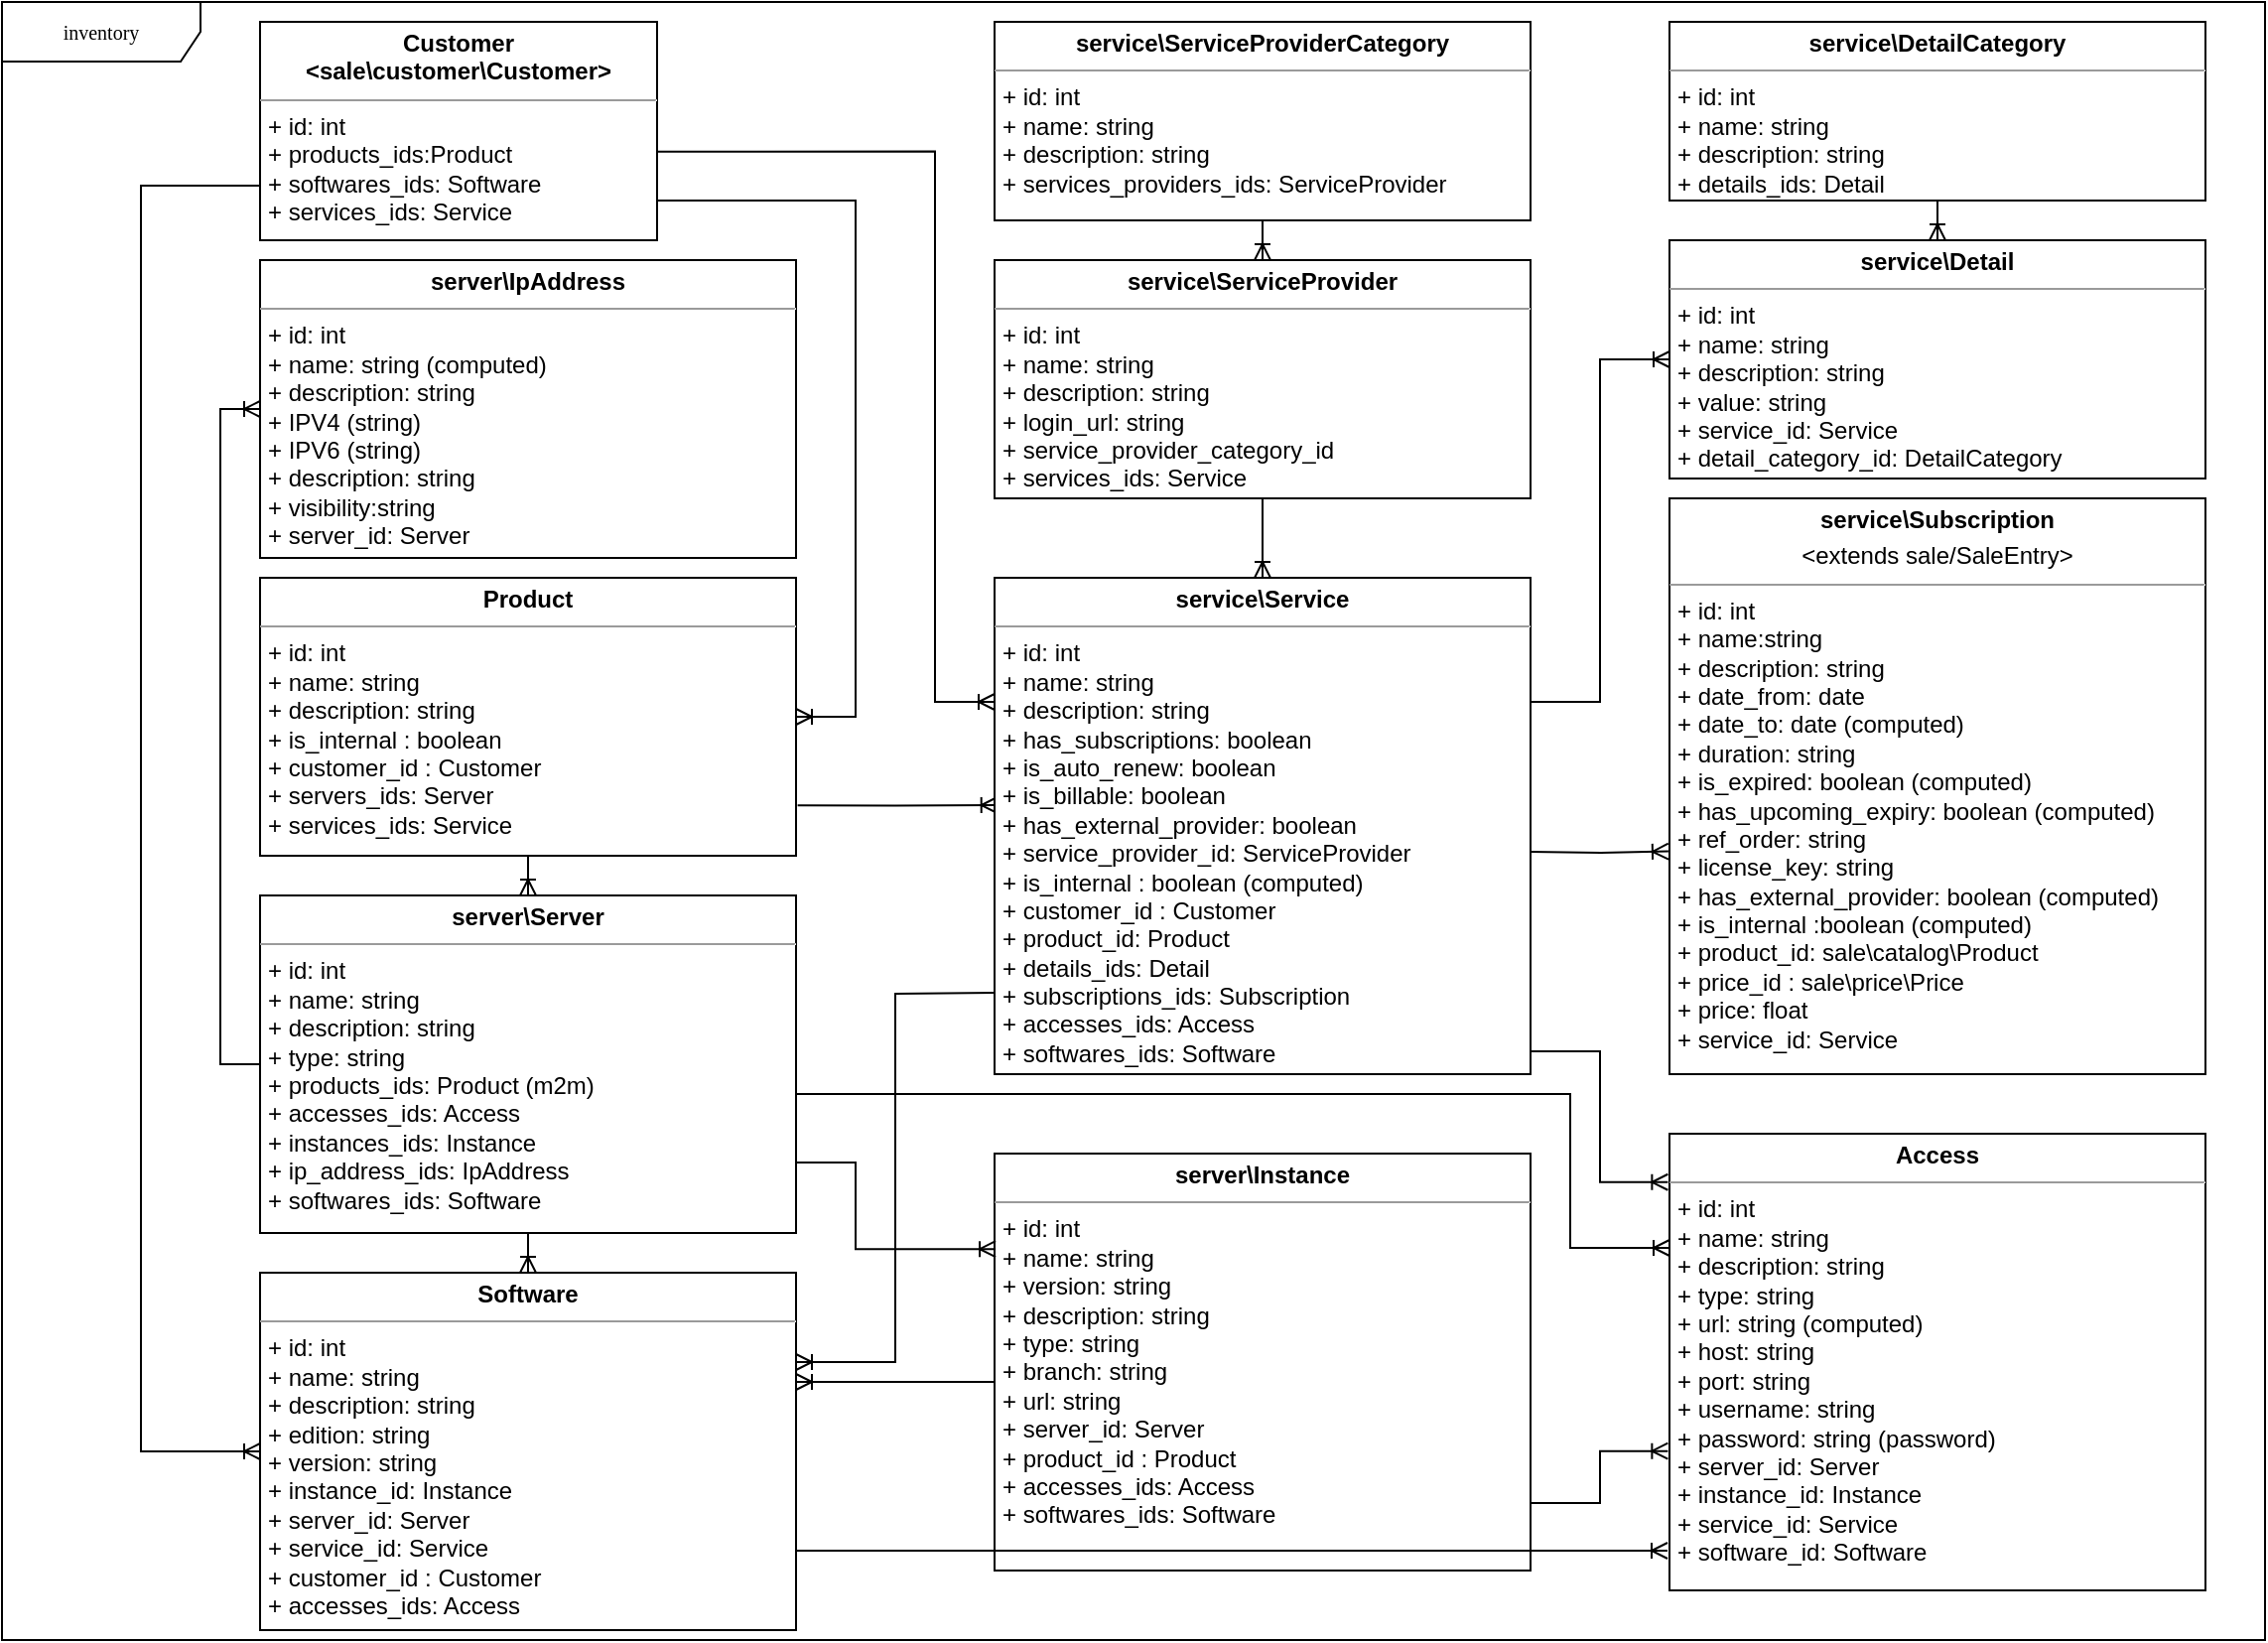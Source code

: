 <mxfile version="16.1.2" type="device"><diagram id="Smn4FJ3ih_q8uh07DKwI" name="Page-1"><mxGraphModel dx="1662" dy="857" grid="1" gridSize="10" guides="1" tooltips="1" connect="1" arrows="1" fold="1" page="1" pageScale="1" pageWidth="1169" pageHeight="827" math="0" shadow="0"><root><mxCell id="0"/><mxCell id="1" parent="0"/><mxCell id="dtsouSfNX2vag3fN1Th5-1" value="inventory" style="shape=umlFrame;whiteSpace=wrap;html=1;rounded=0;shadow=0;comic=0;labelBackgroundColor=none;strokeWidth=1;fontFamily=Verdana;fontSize=10;align=center;width=100;height=30;" parent="1" vertex="1"><mxGeometry x="10" width="1140" height="825" as="geometry"/></mxCell><mxCell id="dtsouSfNX2vag3fN1Th5-2" value="&lt;p style=&quot;margin: 0px ; margin-top: 4px ; text-align: center&quot;&gt;&lt;b&gt;Access&lt;/b&gt;&lt;/p&gt;&lt;hr size=&quot;1&quot;&gt;&lt;p style=&quot;margin: 0px ; margin-left: 4px&quot;&gt;+ id: int&lt;/p&gt;&lt;p style=&quot;margin: 0px 0px 0px 4px;&quot;&gt;+ name: string&lt;/p&gt;&lt;p style=&quot;margin: 0px 0px 0px 4px;&quot;&gt;+ description: string&lt;/p&gt;&lt;p style=&quot;margin: 0px 0px 0px 4px;&quot;&gt;&lt;span style=&quot;background-color: initial;&quot;&gt;+ type: string&lt;/span&gt;&lt;br&gt;&lt;/p&gt;&lt;p style=&quot;margin: 0px 0px 0px 4px;&quot;&gt;&lt;span style=&quot;background-color: initial;&quot;&gt;+ url: string (computed)&lt;/span&gt;&lt;/p&gt;&lt;p style=&quot;margin: 0px 0px 0px 4px;&quot;&gt;&lt;span style=&quot;background-color: initial;&quot;&gt;+ host: string&lt;/span&gt;&lt;/p&gt;&lt;p style=&quot;margin: 0px 0px 0px 4px;&quot;&gt;&lt;span style=&quot;background-color: initial;&quot;&gt;+ port: string&lt;/span&gt;&lt;/p&gt;&lt;p style=&quot;margin: 0px 0px 0px 4px;&quot;&gt;&lt;span style=&quot;background-color: initial;&quot;&gt;+ username: string&lt;/span&gt;&lt;/p&gt;&lt;p style=&quot;margin: 0px 0px 0px 4px;&quot;&gt;&lt;span style=&quot;background-color: initial;&quot;&gt;+ password: string (password)&lt;/span&gt;&lt;/p&gt;&lt;p style=&quot;margin: 0px 0px 0px 4px;&quot;&gt;&lt;span style=&quot;background-color: initial;&quot;&gt;+ server_id: Server&lt;/span&gt;&lt;/p&gt;&lt;p style=&quot;margin: 0px 0px 0px 4px;&quot;&gt;&lt;span style=&quot;background-color: initial;&quot;&gt;+ instance_id: Instance&lt;/span&gt;&lt;/p&gt;&lt;p style=&quot;margin: 0px 0px 0px 4px;&quot;&gt;&lt;span style=&quot;background-color: initial;&quot;&gt;+ service_id: Service&lt;/span&gt;&lt;/p&gt;&lt;p style=&quot;margin: 0px 0px 0px 4px;&quot;&gt;&lt;span style=&quot;background-color: initial;&quot;&gt;+ software_id: Software&lt;/span&gt;&lt;/p&gt;" style="verticalAlign=top;align=left;overflow=fill;fontSize=12;fontFamily=Helvetica;html=1;rounded=0;shadow=0;comic=0;labelBackgroundColor=none;strokeWidth=1" parent="1" vertex="1"><mxGeometry x="850" y="570" width="270" height="230" as="geometry"/></mxCell><mxCell id="dtsouSfNX2vag3fN1Th5-13" style="edgeStyle=orthogonalEdgeStyle;rounded=0;orthogonalLoop=1;jettySize=auto;html=1;entryX=0.005;entryY=0.458;entryDx=0;entryDy=0;endArrow=ERoneToMany;endFill=0;exitX=1.003;exitY=0.819;exitDx=0;exitDy=0;exitPerimeter=0;entryPerimeter=0;" parent="1" source="dtsouSfNX2vag3fN1Th5-3" target="dtsouSfNX2vag3fN1Th5-10" edge="1"><mxGeometry relative="1" as="geometry"/></mxCell><mxCell id="dtsouSfNX2vag3fN1Th5-14" style="edgeStyle=orthogonalEdgeStyle;rounded=0;orthogonalLoop=1;jettySize=auto;html=1;endArrow=ERoneToMany;endFill=0;" parent="1" source="dtsouSfNX2vag3fN1Th5-3" target="dtsouSfNX2vag3fN1Th5-6" edge="1"><mxGeometry relative="1" as="geometry"/></mxCell><mxCell id="dtsouSfNX2vag3fN1Th5-3" value="&lt;p style=&quot;margin: 0px ; margin-top: 4px ; text-align: center&quot;&gt;&lt;b&gt;Product&lt;/b&gt;&lt;/p&gt;&lt;hr size=&quot;1&quot;&gt;&lt;p style=&quot;margin: 0px ; margin-left: 4px&quot;&gt;+ id: int&lt;/p&gt;&lt;p style=&quot;margin: 0px 0px 0px 4px;&quot;&gt;+ name: string&lt;/p&gt;&lt;p style=&quot;margin: 0px 0px 0px 4px;&quot;&gt;+ description: string&lt;/p&gt;&lt;p style=&quot;margin: 0px 0px 0px 4px;&quot;&gt;+ is_internal : boolean&lt;br&gt;&lt;/p&gt;&lt;p style=&quot;margin: 0px 0px 0px 4px;&quot;&gt;+ customer_id : Customer&lt;br&gt;&lt;/p&gt;&lt;p style=&quot;margin: 0px 0px 0px 4px;&quot;&gt;&lt;span style=&quot;background-color: initial;&quot;&gt;+ servers_ids: Server&lt;/span&gt;&lt;/p&gt;&lt;p style=&quot;margin: 0px 0px 0px 4px;&quot;&gt;&lt;span style=&quot;background-color: initial;&quot;&gt;+ services_ids: Service&lt;/span&gt;&lt;/p&gt;&lt;p style=&quot;margin: 0px 0px 0px 4px;&quot;&gt;&lt;br&gt;&lt;/p&gt;&lt;p style=&quot;margin: 0px 0px 0px 4px;&quot;&gt;&lt;br&gt;&lt;/p&gt;&lt;p style=&quot;margin: 0px 0px 0px 4px;&quot;&gt;&lt;br&gt;&lt;/p&gt;&lt;p style=&quot;margin: 0px 0px 0px 4px;&quot;&gt;&lt;br&gt;&lt;/p&gt;&lt;p style=&quot;margin: 0px 0px 0px 4px;&quot;&gt;&lt;br&gt;&lt;/p&gt;&lt;p style=&quot;margin: 0px 0px 0px 4px;&quot;&gt;&lt;br&gt;&lt;/p&gt;&lt;p style=&quot;margin: 0px 0px 0px 4px;&quot;&gt;&lt;br&gt;&lt;/p&gt;&lt;p style=&quot;margin: 0px 0px 0px 4px;&quot;&gt;&lt;br&gt;&lt;/p&gt;" style="verticalAlign=top;align=left;overflow=fill;fontSize=12;fontFamily=Helvetica;html=1;rounded=0;shadow=0;comic=0;labelBackgroundColor=none;strokeWidth=1" parent="1" vertex="1"><mxGeometry x="140" y="290" width="270" height="140" as="geometry"/></mxCell><mxCell id="dtsouSfNX2vag3fN1Th5-17" style="edgeStyle=orthogonalEdgeStyle;rounded=0;orthogonalLoop=1;jettySize=auto;html=1;endArrow=ERoneToMany;endFill=0;" parent="1" source="dtsouSfNX2vag3fN1Th5-4" target="dtsouSfNX2vag3fN1Th5-7" edge="1"><mxGeometry relative="1" as="geometry"><Array as="points"><mxPoint x="450" y="695"/><mxPoint x="450" y="695"/></Array></mxGeometry></mxCell><mxCell id="dtsouSfNX2vag3fN1Th5-18" style="edgeStyle=orthogonalEdgeStyle;rounded=0;orthogonalLoop=1;jettySize=auto;html=1;endArrow=ERoneToMany;endFill=0;exitX=0.998;exitY=0.838;exitDx=0;exitDy=0;exitPerimeter=0;entryX=-0.003;entryY=0.695;entryDx=0;entryDy=0;entryPerimeter=0;" parent="1" source="dtsouSfNX2vag3fN1Th5-4" target="dtsouSfNX2vag3fN1Th5-2" edge="1"><mxGeometry relative="1" as="geometry"><mxPoint x="850" y="670" as="targetPoint"/></mxGeometry></mxCell><mxCell id="dtsouSfNX2vag3fN1Th5-4" value="&lt;p style=&quot;margin: 0px ; margin-top: 4px ; text-align: center&quot;&gt;&lt;b&gt;server\Instance&lt;/b&gt;&lt;/p&gt;&lt;hr size=&quot;1&quot;&gt;&lt;p style=&quot;margin: 0px ; margin-left: 4px&quot;&gt;+ id: int&lt;/p&gt;&lt;p style=&quot;margin: 0px 0px 0px 4px&quot;&gt;+ name: string&lt;/p&gt;&lt;p style=&quot;margin: 0px 0px 0px 4px&quot;&gt;+ version: string&lt;/p&gt;&lt;p style=&quot;margin: 0px 0px 0px 4px&quot;&gt;+ description: string&lt;/p&gt;&lt;p style=&quot;margin: 0px 0px 0px 4px&quot;&gt;+ type: string&lt;/p&gt;&lt;p style=&quot;margin: 0px 0px 0px 4px&quot;&gt;+ branch: string&lt;/p&gt;&lt;p style=&quot;margin: 0px 0px 0px 4px&quot;&gt;+ url: string&lt;/p&gt;&lt;p style=&quot;margin: 0px 0px 0px 4px&quot;&gt;+ server_id: Server&lt;br&gt;&lt;/p&gt;&lt;p style=&quot;margin: 0px 0px 0px 4px&quot;&gt;+ product_id : Product&lt;/p&gt;&lt;p style=&quot;margin: 0px 0px 0px 4px&quot;&gt;&lt;span&gt;+ accesses_ids: Access&lt;/span&gt;&lt;/p&gt;&lt;p style=&quot;margin: 0px 0px 0px 4px&quot;&gt;+ softwares_ids: Software&lt;/p&gt;&lt;p style=&quot;margin: 0px 0px 0px 4px&quot;&gt;&lt;br&gt;&lt;/p&gt;&lt;p style=&quot;margin: 0px 0px 0px 4px&quot;&gt;&lt;br&gt;&lt;/p&gt;&lt;p style=&quot;margin: 0px 0px 0px 4px&quot;&gt;&lt;br&gt;&lt;/p&gt;&lt;p style=&quot;margin: 0px 0px 0px 4px&quot;&gt;&lt;br&gt;&lt;/p&gt;&lt;p style=&quot;margin: 0px 0px 0px 4px&quot;&gt;&lt;br&gt;&lt;/p&gt;&lt;p style=&quot;margin: 0px 0px 0px 4px&quot;&gt;&lt;br&gt;&lt;/p&gt;&lt;p style=&quot;margin: 0px 0px 0px 4px&quot;&gt;&lt;br&gt;&lt;/p&gt;" style="verticalAlign=top;align=left;overflow=fill;fontSize=12;fontFamily=Helvetica;html=1;rounded=0;shadow=0;comic=0;labelBackgroundColor=none;strokeWidth=1" parent="1" vertex="1"><mxGeometry x="510" y="580" width="270" height="210" as="geometry"/></mxCell><mxCell id="dtsouSfNX2vag3fN1Th5-5" value="&lt;p style=&quot;margin: 0px ; margin-top: 4px ; text-align: center&quot;&gt;&lt;b&gt;server\IpAddress&lt;/b&gt;&lt;/p&gt;&lt;hr size=&quot;1&quot;&gt;&lt;p style=&quot;margin: 0px ; margin-left: 4px&quot;&gt;+ id: int&lt;/p&gt;&lt;p style=&quot;margin: 0px 0px 0px 4px&quot;&gt;+ name: string (computed)&lt;/p&gt;&lt;p style=&quot;margin: 0px 0px 0px 4px&quot;&gt;+ description: string&lt;/p&gt;&lt;p style=&quot;margin: 0px 0px 0px 4px&quot;&gt;+ IPV4 (string)&lt;/p&gt;&lt;p style=&quot;margin: 0px 0px 0px 4px&quot;&gt;+ IPV6 (string)&lt;/p&gt;&lt;p style=&quot;margin: 0px 0px 0px 4px&quot;&gt;+ description: string&lt;/p&gt;&lt;p style=&quot;margin: 0px 0px 0px 4px&quot;&gt;+ visibility:string&lt;/p&gt;&lt;p style=&quot;margin: 0px 0px 0px 4px&quot;&gt;+ server_id: Server&lt;/p&gt;&lt;p style=&quot;margin: 0px 0px 0px 4px&quot;&gt;&lt;br&gt;&lt;/p&gt;&lt;p style=&quot;margin: 0px 0px 0px 4px&quot;&gt;&lt;br&gt;&lt;/p&gt;&lt;p style=&quot;margin: 0px 0px 0px 4px&quot;&gt;&lt;br&gt;&lt;/p&gt;&lt;p style=&quot;margin: 0px 0px 0px 4px&quot;&gt;&lt;br&gt;&lt;/p&gt;&lt;p style=&quot;margin: 0px 0px 0px 4px&quot;&gt;&lt;br&gt;&lt;/p&gt;&lt;p style=&quot;margin: 0px 0px 0px 4px&quot;&gt;&lt;br&gt;&lt;/p&gt;" style="verticalAlign=top;align=left;overflow=fill;fontSize=12;fontFamily=Helvetica;html=1;rounded=0;shadow=0;comic=0;labelBackgroundColor=none;strokeWidth=1" parent="1" vertex="1"><mxGeometry x="140" y="130" width="270" height="150" as="geometry"/></mxCell><mxCell id="dtsouSfNX2vag3fN1Th5-15" style="edgeStyle=orthogonalEdgeStyle;rounded=0;orthogonalLoop=1;jettySize=auto;html=1;entryX=0.5;entryY=0;entryDx=0;entryDy=0;endArrow=ERoneToMany;endFill=0;strokeColor=#000000;" parent="1" source="dtsouSfNX2vag3fN1Th5-6" target="dtsouSfNX2vag3fN1Th5-7" edge="1"><mxGeometry relative="1" as="geometry"/></mxCell><mxCell id="dtsouSfNX2vag3fN1Th5-16" style="edgeStyle=orthogonalEdgeStyle;rounded=0;orthogonalLoop=1;jettySize=auto;html=1;entryX=0.002;entryY=0.229;entryDx=0;entryDy=0;endArrow=ERoneToMany;endFill=0;exitX=1.001;exitY=0.791;exitDx=0;exitDy=0;strokeColor=#000000;exitPerimeter=0;entryPerimeter=0;" parent="1" source="dtsouSfNX2vag3fN1Th5-6" target="dtsouSfNX2vag3fN1Th5-4" edge="1"><mxGeometry relative="1" as="geometry"><Array as="points"><mxPoint x="440" y="585"/><mxPoint x="440" y="628"/></Array></mxGeometry></mxCell><mxCell id="dtsouSfNX2vag3fN1Th5-6" value="&lt;p style=&quot;margin: 0px ; margin-top: 4px ; text-align: center&quot;&gt;&lt;b&gt;server\Server&lt;/b&gt;&lt;/p&gt;&lt;hr size=&quot;1&quot;&gt;&lt;p style=&quot;margin: 0px ; margin-left: 4px&quot;&gt;+ id: int&lt;/p&gt;&lt;p style=&quot;margin: 0px 0px 0px 4px&quot;&gt;+ name: string&amp;nbsp;&lt;/p&gt;&lt;p style=&quot;margin: 0px 0px 0px 4px&quot;&gt;+ description: string&lt;/p&gt;&lt;p style=&quot;margin: 0px 0px 0px 4px&quot;&gt;+ type: string&lt;/p&gt;&lt;p style=&quot;margin: 0px 0px 0px 4px&quot;&gt;+ products_ids: Product (m2m)&lt;br&gt;&lt;/p&gt;&lt;p style=&quot;margin: 0px 0px 0px 4px&quot;&gt;+ accesses_ids: Access&lt;/p&gt;&lt;p style=&quot;margin: 0px 0px 0px 4px&quot;&gt;+ instances_ids: Instance&lt;/p&gt;&lt;p style=&quot;margin: 0px 0px 0px 4px&quot;&gt;&lt;span&gt;+ ip_address_ids: IpAddress&lt;/span&gt;&lt;br&gt;&lt;/p&gt;&lt;p style=&quot;margin: 0px 0px 0px 4px&quot;&gt;+ softwares_ids: Software&lt;/p&gt;&lt;p style=&quot;margin: 0px 0px 0px 4px&quot;&gt;&lt;br&gt;&lt;/p&gt;&lt;p style=&quot;margin: 0px 0px 0px 4px&quot;&gt;&lt;br&gt;&lt;/p&gt;&lt;p style=&quot;margin: 0px 0px 0px 4px&quot;&gt;&lt;br&gt;&lt;/p&gt;&lt;p style=&quot;margin: 0px 0px 0px 4px&quot;&gt;&lt;br&gt;&lt;/p&gt;&lt;p style=&quot;margin: 0px 0px 0px 4px&quot;&gt;&lt;br&gt;&lt;/p&gt;&lt;p style=&quot;margin: 0px 0px 0px 4px&quot;&gt;&lt;br&gt;&lt;/p&gt;&lt;p style=&quot;margin: 0px 0px 0px 4px&quot;&gt;&lt;br&gt;&lt;/p&gt;" style="verticalAlign=top;align=left;overflow=fill;fontSize=12;fontFamily=Helvetica;html=1;rounded=0;shadow=0;comic=0;labelBackgroundColor=none;strokeWidth=1" parent="1" vertex="1"><mxGeometry x="140" y="450" width="270" height="170" as="geometry"/></mxCell><mxCell id="dtsouSfNX2vag3fN1Th5-7" value="&lt;p style=&quot;margin: 0px ; margin-top: 4px ; text-align: center&quot;&gt;&lt;b&gt;Software&lt;/b&gt;&lt;/p&gt;&lt;hr size=&quot;1&quot;&gt;&lt;p style=&quot;margin: 0px ; margin-left: 4px&quot;&gt;+ id: int&lt;/p&gt;&lt;p style=&quot;margin: 0px 0px 0px 4px&quot;&gt;+ name: string&amp;nbsp;&lt;/p&gt;&lt;p style=&quot;margin: 0px 0px 0px 4px&quot;&gt;+ description: string&lt;/p&gt;&lt;p style=&quot;margin: 0px 0px 0px 4px&quot;&gt;+ edition: string&lt;/p&gt;&lt;p style=&quot;margin: 0px 0px 0px 4px&quot;&gt;+ version: string&lt;/p&gt;&lt;p style=&quot;margin: 0px 0px 0px 4px&quot;&gt;+ instance_id: Instance&lt;/p&gt;&lt;p style=&quot;margin: 0px 0px 0px 4px&quot;&gt;+ server_id: Server&lt;/p&gt;&lt;p style=&quot;margin: 0px 0px 0px 4px&quot;&gt;&lt;span style=&quot;background-color: initial;&quot;&gt;+ service_id: Service&lt;/span&gt;&lt;br&gt;&lt;/p&gt;&lt;p style=&quot;margin: 0px 0px 0px 4px&quot;&gt;+ customer_id : Customer&lt;span&gt;&lt;br&gt;&lt;/span&gt;&lt;/p&gt;&lt;p style=&quot;margin: 0px 0px 0px 4px&quot;&gt;+ accesses_ids: Access&lt;br&gt;&lt;/p&gt;&lt;p style=&quot;margin: 0px 0px 0px 4px&quot;&gt;&lt;br&gt;&lt;/p&gt;&lt;p style=&quot;margin: 0px 0px 0px 4px&quot;&gt;&lt;br&gt;&lt;/p&gt;&lt;p style=&quot;margin: 0px 0px 0px 4px&quot;&gt;&lt;br&gt;&lt;/p&gt;&lt;p style=&quot;margin: 0px 0px 0px 4px&quot;&gt;&lt;br&gt;&lt;/p&gt;" style="verticalAlign=top;align=left;overflow=fill;fontSize=12;fontFamily=Helvetica;html=1;rounded=0;shadow=0;comic=0;labelBackgroundColor=none;strokeWidth=1" parent="1" vertex="1"><mxGeometry x="140" y="640" width="270" height="180" as="geometry"/></mxCell><mxCell id="dtsouSfNX2vag3fN1Th5-8" value="&lt;p style=&quot;margin: 0px ; margin-top: 4px ; text-align: center&quot;&gt;&lt;b&gt;service\Detail&lt;/b&gt;&lt;/p&gt;&lt;hr size=&quot;1&quot;&gt;&lt;p style=&quot;margin: 0px ; margin-left: 4px&quot;&gt;+ id: int&lt;/p&gt;&lt;p style=&quot;margin: 0px 0px 0px 4px;&quot;&gt;+ name: string&amp;nbsp;&lt;/p&gt;&lt;p style=&quot;margin: 0px 0px 0px 4px;&quot;&gt;+ description: string&lt;/p&gt;&lt;p style=&quot;margin: 0px 0px 0px 4px;&quot;&gt;+ value: string&lt;/p&gt;&lt;p style=&quot;margin: 0px 0px 0px 4px;&quot;&gt;+ service_id: Service&lt;/p&gt;&lt;p style=&quot;margin: 0px 0px 0px 4px;&quot;&gt;+ detail_category_id: DetailCategory&lt;/p&gt;&lt;p style=&quot;margin: 0px 0px 0px 4px;&quot;&gt;&lt;br&gt;&lt;/p&gt;&lt;p style=&quot;margin: 0px 0px 0px 4px;&quot;&gt;&lt;br&gt;&lt;/p&gt;&lt;p style=&quot;margin: 0px 0px 0px 4px;&quot;&gt;&lt;br&gt;&lt;/p&gt;&lt;p style=&quot;margin: 0px 0px 0px 4px;&quot;&gt;&lt;br&gt;&lt;/p&gt;&lt;p style=&quot;margin: 0px 0px 0px 4px;&quot;&gt;&lt;br&gt;&lt;/p&gt;&lt;p style=&quot;margin: 0px 0px 0px 4px;&quot;&gt;&lt;br&gt;&lt;/p&gt;&lt;p style=&quot;margin: 0px 0px 0px 4px;&quot;&gt;&lt;br&gt;&lt;/p&gt;&lt;p style=&quot;margin: 0px 0px 0px 4px;&quot;&gt;&lt;br&gt;&lt;/p&gt;" style="verticalAlign=top;align=left;overflow=fill;fontSize=12;fontFamily=Helvetica;html=1;rounded=0;shadow=0;comic=0;labelBackgroundColor=none;strokeWidth=1" parent="1" vertex="1"><mxGeometry x="850" y="120" width="270" height="120" as="geometry"/></mxCell><mxCell id="dtsouSfNX2vag3fN1Th5-22" style="edgeStyle=orthogonalEdgeStyle;rounded=0;orthogonalLoop=1;jettySize=auto;html=1;entryX=0.5;entryY=0;entryDx=0;entryDy=0;endArrow=ERoneToMany;endFill=0;" parent="1" source="dtsouSfNX2vag3fN1Th5-9" target="dtsouSfNX2vag3fN1Th5-8" edge="1"><mxGeometry relative="1" as="geometry"/></mxCell><mxCell id="dtsouSfNX2vag3fN1Th5-9" value="&lt;p style=&quot;margin: 0px ; margin-top: 4px ; text-align: center&quot;&gt;&lt;b&gt;service\DetailCategory&lt;/b&gt;&lt;/p&gt;&lt;hr size=&quot;1&quot;&gt;&lt;p style=&quot;margin: 0px ; margin-left: 4px&quot;&gt;+ id: int&lt;/p&gt;&lt;p style=&quot;margin: 0px 0px 0px 4px;&quot;&gt;+ name: string&amp;nbsp;&lt;/p&gt;&lt;p style=&quot;margin: 0px 0px 0px 4px;&quot;&gt;+ description: string&lt;/p&gt;&lt;p style=&quot;margin: 0px 0px 0px 4px;&quot;&gt;+ details_ids: Detail&lt;/p&gt;&lt;p style=&quot;margin: 0px 0px 0px 4px;&quot;&gt;&lt;br&gt;&lt;/p&gt;&lt;p style=&quot;margin: 0px 0px 0px 4px;&quot;&gt;&lt;br&gt;&lt;/p&gt;&lt;p style=&quot;margin: 0px 0px 0px 4px;&quot;&gt;&lt;br&gt;&lt;/p&gt;&lt;p style=&quot;margin: 0px 0px 0px 4px;&quot;&gt;&lt;br&gt;&lt;/p&gt;&lt;p style=&quot;margin: 0px 0px 0px 4px;&quot;&gt;&lt;br&gt;&lt;/p&gt;&lt;p style=&quot;margin: 0px 0px 0px 4px;&quot;&gt;&lt;br&gt;&lt;/p&gt;&lt;p style=&quot;margin: 0px 0px 0px 4px;&quot;&gt;&lt;br&gt;&lt;/p&gt;&lt;p style=&quot;margin: 0px 0px 0px 4px;&quot;&gt;&lt;br&gt;&lt;/p&gt;" style="verticalAlign=top;align=left;overflow=fill;fontSize=12;fontFamily=Helvetica;html=1;rounded=0;shadow=0;comic=0;labelBackgroundColor=none;strokeWidth=1" parent="1" vertex="1"><mxGeometry x="850" y="10" width="270" height="90" as="geometry"/></mxCell><mxCell id="dtsouSfNX2vag3fN1Th5-19" style="edgeStyle=orthogonalEdgeStyle;rounded=0;orthogonalLoop=1;jettySize=auto;html=1;entryX=-0.003;entryY=0.106;entryDx=0;entryDy=0;endArrow=ERoneToMany;endFill=0;strokeColor=#000000;exitX=0.996;exitY=0.954;exitDx=0;exitDy=0;exitPerimeter=0;entryPerimeter=0;" parent="1" source="dtsouSfNX2vag3fN1Th5-10" target="dtsouSfNX2vag3fN1Th5-2" edge="1"><mxGeometry relative="1" as="geometry"><mxPoint x="740" y="500" as="sourcePoint"/></mxGeometry></mxCell><mxCell id="dtsouSfNX2vag3fN1Th5-21" style="edgeStyle=orthogonalEdgeStyle;rounded=0;orthogonalLoop=1;jettySize=auto;html=1;entryX=0;entryY=0.5;entryDx=0;entryDy=0;endArrow=ERoneToMany;endFill=0;exitX=1;exitY=0.25;exitDx=0;exitDy=0;strokeColor=#000000;" parent="1" source="dtsouSfNX2vag3fN1Th5-10" target="dtsouSfNX2vag3fN1Th5-8" edge="1"><mxGeometry relative="1" as="geometry"/></mxCell><mxCell id="dtsouSfNX2vag3fN1Th5-10" value="&lt;p style=&quot;margin: 0px ; margin-top: 4px ; text-align: center&quot;&gt;&lt;b&gt;service\Service&lt;/b&gt;&lt;/p&gt;&lt;hr size=&quot;1&quot;&gt;&lt;p style=&quot;margin: 0px ; margin-left: 4px&quot;&gt;+ id: int&lt;/p&gt;&lt;p style=&quot;margin: 0px 0px 0px 4px&quot;&gt;+ name: string&amp;nbsp;&lt;/p&gt;&lt;p style=&quot;margin: 0px 0px 0px 4px&quot;&gt;+ description: string&lt;/p&gt;&lt;p style=&quot;margin: 0px 0px 0px 4px&quot;&gt;+ has_subscriptions: boolean&lt;/p&gt;&lt;p style=&quot;margin: 0px 0px 0px 4px&quot;&gt;+ is_auto_renew: boolean&lt;/p&gt;&lt;p style=&quot;border-color: var(--border-color); margin: 0px 0px 0px 4px;&quot;&gt;+ is_billable: boolean&lt;/p&gt;&lt;p style=&quot;border-color: var(--border-color); margin: 0px 0px 0px 4px;&quot;&gt;&lt;span style=&quot;background-color: initial;&quot;&gt;+ has_external_provider: boolean&lt;/span&gt;&lt;br&gt;&lt;/p&gt;&lt;p style=&quot;border-color: var(--border-color); margin: 0px 0px 0px 4px;&quot;&gt;+ service_provider_id: ServiceProvider&lt;span style=&quot;background-color: initial;&quot;&gt;&lt;br&gt;&lt;/span&gt;&lt;/p&gt;&lt;p style=&quot;border-color: var(--border-color); margin: 0px 0px 0px 4px;&quot;&gt;+ is_internal : boolean (computed)&lt;span style=&quot;background-color: initial;&quot;&gt;&lt;br&gt;&lt;/span&gt;&lt;/p&gt;&lt;p style=&quot;border-color: var(--border-color); margin: 0px 0px 0px 4px;&quot;&gt;+ customer_id : Customer&lt;br&gt;&lt;/p&gt;&lt;p style=&quot;border-color: var(--border-color); margin: 0px 0px 0px 4px;&quot;&gt;&lt;span style=&quot;background-color: initial;&quot;&gt;+ product_id: Product&lt;/span&gt;&lt;br&gt;&lt;/p&gt;&lt;p style=&quot;border-color: var(--border-color); margin: 0px 0px 0px 4px;&quot;&gt;+ details_ids: Detail&lt;br style=&quot;border-color: var(--border-color);&quot;&gt;&lt;/p&gt;&lt;p style=&quot;border-color: var(--border-color); margin: 0px 0px 0px 4px;&quot;&gt;+ subscriptions_ids: Subscription&lt;br style=&quot;border-color: var(--border-color);&quot;&gt;&lt;/p&gt;&lt;p style=&quot;margin: 0px 0px 0px 4px&quot;&gt;+ accesses_ids: Access&lt;/p&gt;&lt;p style=&quot;margin: 0px 0px 0px 4px&quot;&gt;+ softwares_ids: Software&lt;br&gt;&lt;/p&gt;" style="verticalAlign=top;align=left;overflow=fill;fontSize=12;fontFamily=Helvetica;html=1;rounded=0;shadow=0;comic=0;labelBackgroundColor=none;strokeWidth=1" parent="1" vertex="1"><mxGeometry x="510" y="290" width="270" height="250" as="geometry"/></mxCell><mxCell id="dtsouSfNX2vag3fN1Th5-24" style="edgeStyle=orthogonalEdgeStyle;rounded=0;orthogonalLoop=1;jettySize=auto;html=1;entryX=0.5;entryY=0;entryDx=0;entryDy=0;endArrow=ERoneToMany;endFill=0;" parent="1" source="dtsouSfNX2vag3fN1Th5-11" target="dtsouSfNX2vag3fN1Th5-10" edge="1"><mxGeometry relative="1" as="geometry"/></mxCell><mxCell id="dtsouSfNX2vag3fN1Th5-11" value="&lt;p style=&quot;margin: 0px ; margin-top: 4px ; text-align: center&quot;&gt;&lt;b&gt;service\ServiceProvider&lt;/b&gt;&lt;/p&gt;&lt;hr size=&quot;1&quot;&gt;&lt;p style=&quot;margin: 0px ; margin-left: 4px&quot;&gt;+ id: int&lt;/p&gt;&lt;p style=&quot;margin: 0px 0px 0px 4px;&quot;&gt;+ name: string&amp;nbsp;&lt;/p&gt;&lt;p style=&quot;margin: 0px 0px 0px 4px;&quot;&gt;+ description: string&lt;/p&gt;&lt;p style=&quot;margin: 0px 0px 0px 4px;&quot;&gt;+ login_url: string&lt;/p&gt;&lt;p style=&quot;margin: 0px 0px 0px 4px;&quot;&gt;+ service_provider_category_id&lt;br&gt;&lt;/p&gt;&lt;p style=&quot;margin: 0px 0px 0px 4px;&quot;&gt;+ services_ids: Service&lt;/p&gt;&lt;p style=&quot;margin: 0px 0px 0px 4px;&quot;&gt;&lt;br&gt;&lt;/p&gt;&lt;p style=&quot;margin: 0px 0px 0px 4px;&quot;&gt;&lt;br&gt;&lt;/p&gt;&lt;p style=&quot;margin: 0px 0px 0px 4px;&quot;&gt;&lt;br&gt;&lt;/p&gt;&lt;p style=&quot;margin: 0px 0px 0px 4px;&quot;&gt;&lt;br&gt;&lt;/p&gt;&lt;p style=&quot;margin: 0px 0px 0px 4px;&quot;&gt;&lt;br&gt;&lt;/p&gt;&lt;p style=&quot;margin: 0px 0px 0px 4px;&quot;&gt;&lt;br&gt;&lt;/p&gt;&lt;p style=&quot;margin: 0px 0px 0px 4px;&quot;&gt;&lt;br&gt;&lt;/p&gt;&lt;p style=&quot;margin: 0px 0px 0px 4px;&quot;&gt;&lt;br&gt;&lt;/p&gt;&lt;p style=&quot;margin: 0px 0px 0px 4px;&quot;&gt;&lt;br&gt;&lt;/p&gt;" style="verticalAlign=top;align=left;overflow=fill;fontSize=12;fontFamily=Helvetica;html=1;rounded=0;shadow=0;comic=0;labelBackgroundColor=none;strokeWidth=1" parent="1" vertex="1"><mxGeometry x="510" y="130" width="270" height="120" as="geometry"/></mxCell><mxCell id="dtsouSfNX2vag3fN1Th5-23" style="edgeStyle=orthogonalEdgeStyle;rounded=0;orthogonalLoop=1;jettySize=auto;html=1;entryX=0.5;entryY=0;entryDx=0;entryDy=0;endArrow=ERoneToMany;endFill=0;" parent="1" source="dtsouSfNX2vag3fN1Th5-12" target="dtsouSfNX2vag3fN1Th5-11" edge="1"><mxGeometry relative="1" as="geometry"/></mxCell><mxCell id="dtsouSfNX2vag3fN1Th5-12" value="&lt;p style=&quot;margin: 0px ; margin-top: 4px ; text-align: center&quot;&gt;&lt;b&gt;service\ServiceProviderCategory&lt;/b&gt;&lt;/p&gt;&lt;hr size=&quot;1&quot;&gt;&lt;p style=&quot;margin: 0px ; margin-left: 4px&quot;&gt;+ id: int&lt;/p&gt;&lt;p style=&quot;margin: 0px 0px 0px 4px;&quot;&gt;+ name: string&amp;nbsp;&lt;/p&gt;&lt;p style=&quot;margin: 0px 0px 0px 4px;&quot;&gt;+ description: string&lt;/p&gt;&lt;p style=&quot;margin: 0px 0px 0px 4px;&quot;&gt;+ services_providers_ids: ServiceProvider&lt;/p&gt;&lt;p style=&quot;margin: 0px 0px 0px 4px;&quot;&gt;&lt;br&gt;&lt;/p&gt;&lt;p style=&quot;margin: 0px 0px 0px 4px;&quot;&gt;&lt;br&gt;&lt;/p&gt;&lt;p style=&quot;margin: 0px 0px 0px 4px;&quot;&gt;&lt;br&gt;&lt;/p&gt;&lt;p style=&quot;margin: 0px 0px 0px 4px;&quot;&gt;&lt;br&gt;&lt;/p&gt;&lt;p style=&quot;margin: 0px 0px 0px 4px;&quot;&gt;&lt;br&gt;&lt;/p&gt;&lt;p style=&quot;margin: 0px 0px 0px 4px;&quot;&gt;&lt;br&gt;&lt;/p&gt;&lt;p style=&quot;margin: 0px 0px 0px 4px;&quot;&gt;&lt;br&gt;&lt;/p&gt;&lt;p style=&quot;margin: 0px 0px 0px 4px;&quot;&gt;&lt;br&gt;&lt;/p&gt;" style="verticalAlign=top;align=left;overflow=fill;fontSize=12;fontFamily=Helvetica;html=1;rounded=0;shadow=0;comic=0;labelBackgroundColor=none;strokeWidth=1" parent="1" vertex="1"><mxGeometry x="510" y="10" width="270" height="100" as="geometry"/></mxCell><mxCell id="kNUqXfZ_mPNGl-8_Pln5-1" style="edgeStyle=orthogonalEdgeStyle;rounded=0;orthogonalLoop=1;jettySize=auto;html=1;entryX=0;entryY=0.25;entryDx=0;entryDy=0;endArrow=ERoneToMany;endFill=0;strokeColor=#000000;" parent="1" target="dtsouSfNX2vag3fN1Th5-2" edge="1"><mxGeometry relative="1" as="geometry"><mxPoint x="410" y="550" as="sourcePoint"/><mxPoint x="995" y="540" as="targetPoint"/><Array as="points"><mxPoint x="800" y="550"/><mxPoint x="800" y="628"/></Array></mxGeometry></mxCell><mxCell id="vxCJGyAqCESACTkhLU_S-1" style="edgeStyle=orthogonalEdgeStyle;rounded=0;orthogonalLoop=1;jettySize=auto;html=1;endArrow=ERoneToMany;endFill=0;" parent="1" edge="1"><mxGeometry relative="1" as="geometry"><mxPoint x="410" y="780" as="sourcePoint"/><mxPoint x="849" y="780" as="targetPoint"/><Array as="points"><mxPoint x="849" y="780"/></Array></mxGeometry></mxCell><mxCell id="vxCJGyAqCESACTkhLU_S-3" value="&lt;p style=&quot;margin: 0px ; margin-top: 4px ; text-align: center&quot;&gt;&lt;b&gt;service\Subscription&lt;/b&gt;&lt;/p&gt;&lt;p style=&quot;margin: 0px ; margin-top: 4px ; text-align: center&quot;&gt;&amp;lt;extends sale/SaleEntry&amp;gt;&lt;br&gt;&lt;/p&gt;&lt;hr size=&quot;1&quot;&gt;&lt;p style=&quot;margin: 0px ; margin-left: 4px&quot;&gt;+ id: int&lt;/p&gt;&lt;p style=&quot;margin: 0px ; margin-left: 4px&quot;&gt;+ name:string&lt;/p&gt;&lt;p style=&quot;margin: 0px 0px 0px 4px&quot;&gt;+ description: string&lt;/p&gt;&lt;p style=&quot;margin: 0px 0px 0px 4px&quot;&gt;+ date_from: date&lt;/p&gt;&lt;p style=&quot;margin: 0px 0px 0px 4px&quot;&gt;+ date_to: date (computed)&lt;/p&gt;&lt;p style=&quot;margin: 0px 0px 0px 4px&quot;&gt;+ duration: string&lt;/p&gt;&lt;p style=&quot;margin: 0px 0px 0px 4px&quot;&gt;&lt;span style=&quot;background-color: initial;&quot;&gt;+ is_expired: boolean (computed)&lt;/span&gt;&lt;br&gt;&lt;/p&gt;&lt;p style=&quot;margin: 0px 0px 0px 4px&quot;&gt;+ has_upcoming_expiry: boolean (computed)&lt;/p&gt;&lt;p style=&quot;margin: 0px 0px 0px 4px&quot;&gt;+ ref_order: string&lt;/p&gt;&lt;p style=&quot;margin: 0px 0px 0px 4px&quot;&gt;+ license_key: string&lt;/p&gt;&lt;p style=&quot;margin: 0px 0px 0px 4px&quot;&gt;+ has_external_provider: boolean (computed)&lt;br&gt;&lt;/p&gt;&lt;p style=&quot;margin: 0px 0px 0px 4px&quot;&gt;+ is_internal :boolean (computed)&lt;/p&gt;&lt;p style=&quot;margin: 0px 0px 0px 4px&quot;&gt;+ product_id: sale\catalog\Product&lt;span style=&quot;background-color: initial;&quot;&gt;&lt;br&gt;&lt;/span&gt;&lt;/p&gt;&lt;p style=&quot;border-color: var(--border-color); margin: 0px 0px 0px 4px;&quot;&gt;+ price_id : sale\price\Price&lt;/p&gt;&lt;p style=&quot;border-color: var(--border-color); margin: 0px 0px 0px 4px;&quot;&gt;+ price: float&lt;br&gt;&lt;/p&gt;&lt;p style=&quot;border-color: var(--border-color); margin: 0px 0px 0px 4px;&quot;&gt;+ service_id: Service&lt;br&gt;&lt;/p&gt;" style="verticalAlign=top;align=left;overflow=fill;fontSize=12;fontFamily=Helvetica;html=1;rounded=0;shadow=0;comic=0;labelBackgroundColor=none;strokeWidth=1" parent="1" vertex="1"><mxGeometry x="850" y="250" width="270" height="290" as="geometry"/></mxCell><mxCell id="vxCJGyAqCESACTkhLU_S-4" style="edgeStyle=orthogonalEdgeStyle;rounded=0;orthogonalLoop=1;jettySize=auto;html=1;entryX=-0.002;entryY=0.613;entryDx=0;entryDy=0;endArrow=ERoneToMany;endFill=0;strokeColor=#000000;entryPerimeter=0;" parent="1" target="vxCJGyAqCESACTkhLU_S-3" edge="1"><mxGeometry relative="1" as="geometry"><mxPoint x="780" y="428" as="sourcePoint"/><mxPoint x="810" y="230" as="targetPoint"/><Array as="points"/></mxGeometry></mxCell><mxCell id="sWEFVUkYe54wCQTv1L-I-1" style="edgeStyle=orthogonalEdgeStyle;rounded=0;orthogonalLoop=1;jettySize=auto;html=1;entryX=1;entryY=0.25;entryDx=0;entryDy=0;endArrow=ERoneToMany;endFill=0;strokeColor=#000000;fillColor=#006600;" parent="1" target="dtsouSfNX2vag3fN1Th5-7" edge="1"><mxGeometry relative="1" as="geometry"><mxPoint x="510" y="499" as="sourcePoint"/><mxPoint x="810" y="400" as="targetPoint"/></mxGeometry></mxCell><mxCell id="HKOQi6RpsJFnkdQE3_4c-1" style="edgeStyle=orthogonalEdgeStyle;rounded=0;orthogonalLoop=1;jettySize=auto;html=1;entryX=0;entryY=0.5;entryDx=0;entryDy=0;endArrow=ERoneToMany;endFill=0;exitX=0;exitY=0.5;exitDx=0;exitDy=0;strokeColor=#000000;" parent="1" source="dtsouSfNX2vag3fN1Th5-6" target="dtsouSfNX2vag3fN1Th5-5" edge="1"><mxGeometry relative="1" as="geometry"><mxPoint x="410" y="325" as="sourcePoint"/><mxPoint x="460" y="405" as="targetPoint"/></mxGeometry></mxCell><mxCell id="AinaEd5SrwAfIeb5vrbV-1" value="&lt;p style=&quot;margin: 0px ; margin-top: 4px ; text-align: center&quot;&gt;&lt;b&gt;Customer&lt;br&gt;&amp;lt;sale\customer\Customer&amp;gt;&lt;/b&gt;&lt;/p&gt;&lt;hr size=&quot;1&quot;&gt;&lt;p style=&quot;margin: 0px ; margin-left: 4px&quot;&gt;+ id: int&lt;/p&gt;&lt;p style=&quot;margin: 0px 0px 0px 4px;&quot;&gt;&lt;span style=&quot;background-color: initial;&quot;&gt;+ products_ids:Product&lt;/span&gt;&lt;/p&gt;&lt;p style=&quot;margin: 0px 0px 0px 4px;&quot;&gt;&lt;span style=&quot;background-color: initial;&quot;&gt;+ softwares_ids: Software&lt;/span&gt;&lt;/p&gt;&lt;p style=&quot;margin: 0px 0px 0px 4px;&quot;&gt;&lt;span style=&quot;background-color: initial;&quot;&gt;+ services_ids: Service&lt;/span&gt;&lt;/p&gt;&lt;p style=&quot;margin: 0px 0px 0px 4px;&quot;&gt;&lt;br&gt;&lt;/p&gt;&lt;p style=&quot;margin: 0px 0px 0px 4px;&quot;&gt;&lt;br&gt;&lt;/p&gt;&lt;p style=&quot;margin: 0px 0px 0px 4px;&quot;&gt;&lt;br&gt;&lt;/p&gt;&lt;p style=&quot;margin: 0px 0px 0px 4px;&quot;&gt;&lt;br&gt;&lt;/p&gt;&lt;p style=&quot;margin: 0px 0px 0px 4px;&quot;&gt;&lt;br&gt;&lt;/p&gt;&lt;p style=&quot;margin: 0px 0px 0px 4px;&quot;&gt;&lt;br&gt;&lt;/p&gt;" style="verticalAlign=top;align=left;overflow=fill;fontSize=12;fontFamily=Helvetica;html=1;rounded=0;shadow=0;comic=0;labelBackgroundColor=none;strokeWidth=1" parent="1" vertex="1"><mxGeometry x="140" y="10" width="200" height="110" as="geometry"/></mxCell><mxCell id="AinaEd5SrwAfIeb5vrbV-2" style="edgeStyle=orthogonalEdgeStyle;rounded=0;orthogonalLoop=1;jettySize=auto;html=1;entryX=1;entryY=0.5;entryDx=0;entryDy=0;endArrow=ERoneToMany;endFill=0;" parent="1" target="dtsouSfNX2vag3fN1Th5-3" edge="1"><mxGeometry relative="1" as="geometry"><mxPoint x="340" y="100" as="sourcePoint"/><mxPoint x="460" y="425" as="targetPoint"/><Array as="points"><mxPoint x="440" y="100"/><mxPoint x="440" y="360"/></Array></mxGeometry></mxCell><mxCell id="-x3GKIGZkvosJG2PuX4w-1" style="edgeStyle=orthogonalEdgeStyle;rounded=0;orthogonalLoop=1;jettySize=auto;html=1;entryX=0;entryY=0.25;entryDx=0;entryDy=0;endArrow=ERoneToMany;endFill=0;exitX=1.002;exitY=0.594;exitDx=0;exitDy=0;exitPerimeter=0;" parent="1" source="AinaEd5SrwAfIeb5vrbV-1" target="dtsouSfNX2vag3fN1Th5-10" edge="1"><mxGeometry relative="1" as="geometry"><mxPoint x="150" y="110" as="sourcePoint"/><mxPoint x="150" y="390" as="targetPoint"/><Array as="points"><mxPoint x="480" y="75"/><mxPoint x="480" y="353"/></Array></mxGeometry></mxCell><mxCell id="-x3GKIGZkvosJG2PuX4w-2" style="edgeStyle=orthogonalEdgeStyle;rounded=0;orthogonalLoop=1;jettySize=auto;html=1;entryX=0;entryY=0.5;entryDx=0;entryDy=0;endArrow=ERoneToMany;endFill=0;exitX=0;exitY=0.75;exitDx=0;exitDy=0;" parent="1" source="AinaEd5SrwAfIeb5vrbV-1" target="dtsouSfNX2vag3fN1Th5-7" edge="1"><mxGeometry relative="1" as="geometry"><mxPoint x="150" y="110" as="sourcePoint"/><mxPoint x="150" y="390" as="targetPoint"/><Array as="points"><mxPoint x="80" y="93"/><mxPoint x="80" y="730"/></Array></mxGeometry></mxCell></root></mxGraphModel></diagram></mxfile>